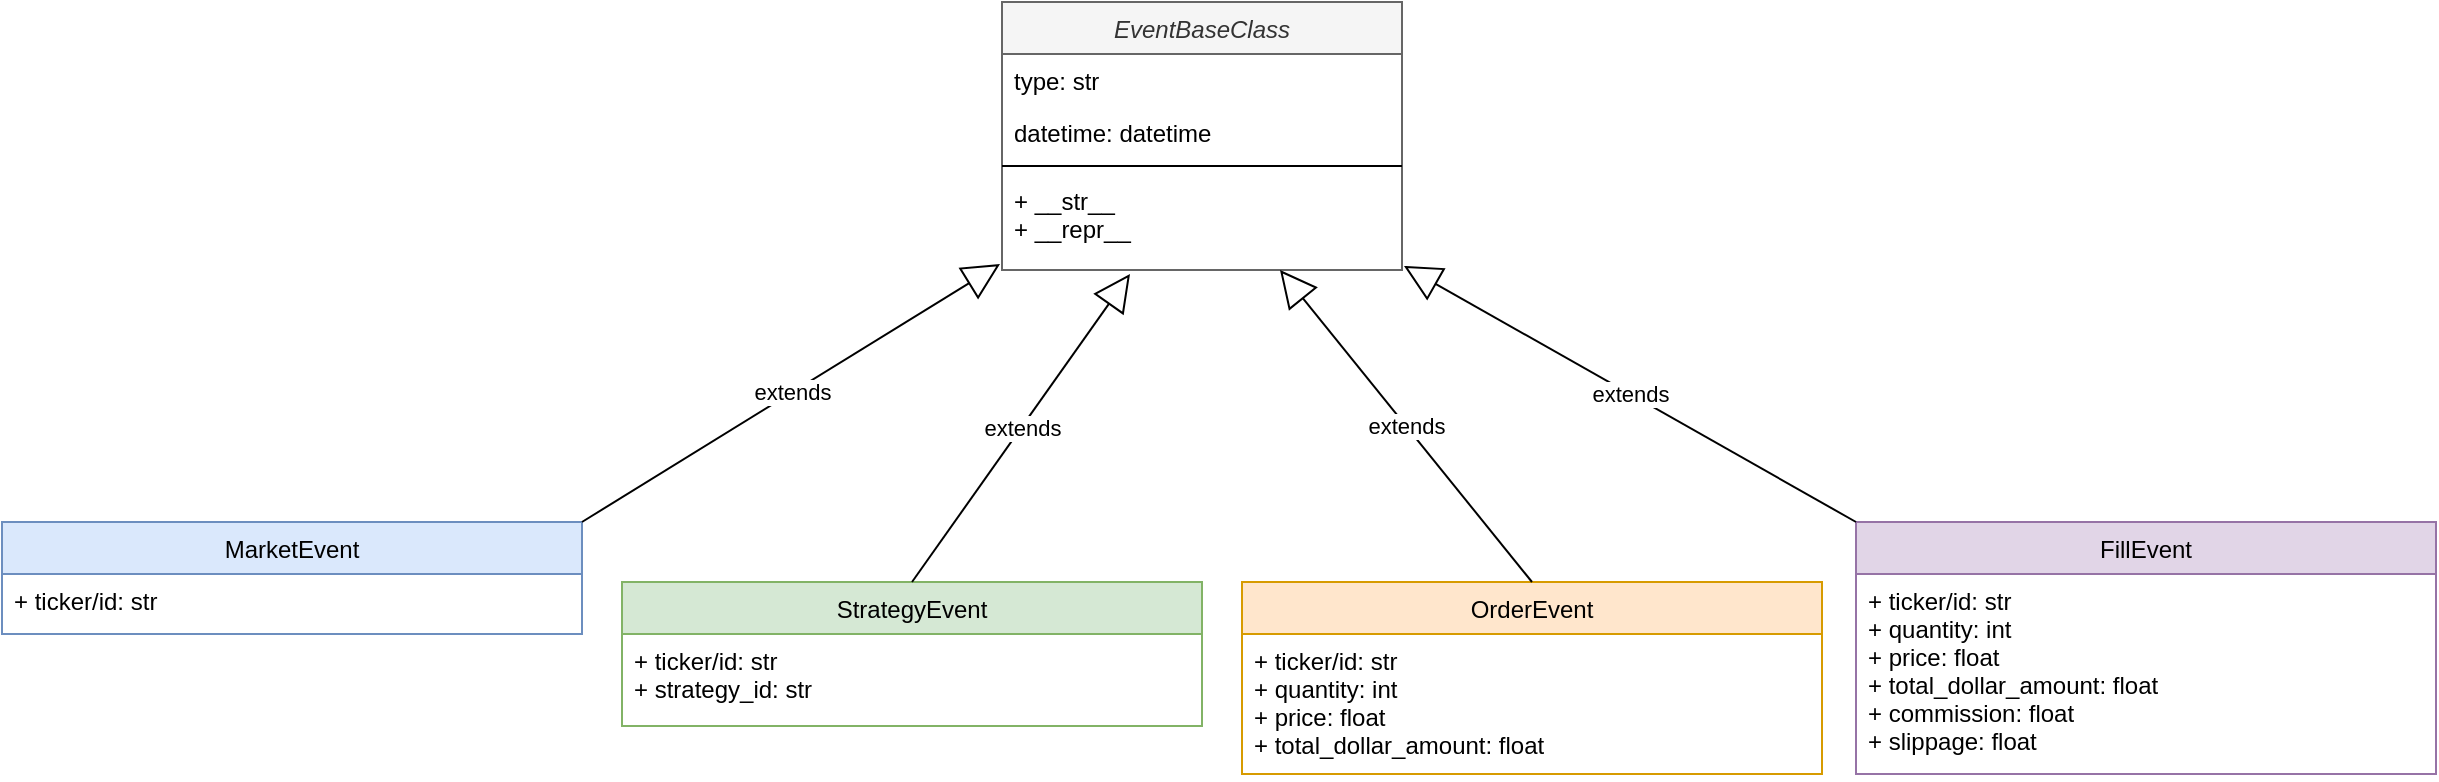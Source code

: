 <mxfile version="15.4.0" type="device"><diagram id="C5RBs43oDa-KdzZeNtuy" name="Page-1"><mxGraphModel dx="1933" dy="957" grid="1" gridSize="10" guides="1" tooltips="1" connect="1" arrows="1" fold="1" page="1" pageScale="1" pageWidth="827" pageHeight="1169" math="0" shadow="0"><root><mxCell id="WIyWlLk6GJQsqaUBKTNV-0"/><mxCell id="WIyWlLk6GJQsqaUBKTNV-1" parent="WIyWlLk6GJQsqaUBKTNV-0"/><mxCell id="zkfFHV4jXpPFQw0GAbJ--0" value="EventBaseClass" style="swimlane;fontStyle=2;align=center;verticalAlign=top;childLayout=stackLayout;horizontal=1;startSize=26;horizontalStack=0;resizeParent=1;resizeLast=0;collapsible=1;marginBottom=0;rounded=0;shadow=0;strokeWidth=1;fillColor=#f5f5f5;strokeColor=#666666;fontColor=#333333;" parent="WIyWlLk6GJQsqaUBKTNV-1" vertex="1"><mxGeometry x="110" y="410" width="200" height="134" as="geometry"><mxRectangle x="230" y="140" width="160" height="26" as="alternateBounds"/></mxGeometry></mxCell><mxCell id="zkfFHV4jXpPFQw0GAbJ--1" value="type: str" style="text;align=left;verticalAlign=top;spacingLeft=4;spacingRight=4;overflow=hidden;rotatable=0;points=[[0,0.5],[1,0.5]];portConstraint=eastwest;" parent="zkfFHV4jXpPFQw0GAbJ--0" vertex="1"><mxGeometry y="26" width="200" height="26" as="geometry"/></mxCell><mxCell id="zkfFHV4jXpPFQw0GAbJ--3" value="datetime: datetime" style="text;align=left;verticalAlign=top;spacingLeft=4;spacingRight=4;overflow=hidden;rotatable=0;points=[[0,0.5],[1,0.5]];portConstraint=eastwest;rounded=0;shadow=0;html=0;" parent="zkfFHV4jXpPFQw0GAbJ--0" vertex="1"><mxGeometry y="52" width="200" height="26" as="geometry"/></mxCell><mxCell id="zkfFHV4jXpPFQw0GAbJ--4" value="" style="line;html=1;strokeWidth=1;align=left;verticalAlign=middle;spacingTop=-1;spacingLeft=3;spacingRight=3;rotatable=0;labelPosition=right;points=[];portConstraint=eastwest;" parent="zkfFHV4jXpPFQw0GAbJ--0" vertex="1"><mxGeometry y="78" width="200" height="8" as="geometry"/></mxCell><mxCell id="zkfFHV4jXpPFQw0GAbJ--5" value="+ __str__&#10;+ __repr__" style="text;align=left;verticalAlign=top;spacingLeft=4;spacingRight=4;overflow=hidden;rotatable=0;points=[[0,0.5],[1,0.5]];portConstraint=eastwest;" parent="zkfFHV4jXpPFQw0GAbJ--0" vertex="1"><mxGeometry y="86" width="200" height="48" as="geometry"/></mxCell><mxCell id="Wa9zIzEjAA8lj4BKklNk-1" value="MarketEvent" style="swimlane;fontStyle=0;childLayout=stackLayout;horizontal=1;startSize=26;fillColor=#dae8fc;horizontalStack=0;resizeParent=1;resizeParentMax=0;resizeLast=0;collapsible=1;marginBottom=0;strokeColor=#6c8ebf;" parent="WIyWlLk6GJQsqaUBKTNV-1" vertex="1"><mxGeometry x="-390" y="670" width="290" height="56" as="geometry"/></mxCell><mxCell id="Wa9zIzEjAA8lj4BKklNk-2" value="+ ticker/id: str" style="text;strokeColor=none;fillColor=none;align=left;verticalAlign=top;spacingLeft=4;spacingRight=4;overflow=hidden;rotatable=0;points=[[0,0.5],[1,0.5]];portConstraint=eastwest;" parent="Wa9zIzEjAA8lj4BKklNk-1" vertex="1"><mxGeometry y="26" width="290" height="30" as="geometry"/></mxCell><mxCell id="Wa9zIzEjAA8lj4BKklNk-6" value="StrategyEvent" style="swimlane;fontStyle=0;childLayout=stackLayout;horizontal=1;startSize=26;fillColor=#d5e8d4;horizontalStack=0;resizeParent=1;resizeParentMax=0;resizeLast=0;collapsible=1;marginBottom=0;strokeColor=#82b366;" parent="WIyWlLk6GJQsqaUBKTNV-1" vertex="1"><mxGeometry x="-80" y="700" width="290" height="72" as="geometry"/></mxCell><mxCell id="Wa9zIzEjAA8lj4BKklNk-8" value="+ ticker/id: str&#10;+ strategy_id: str" style="text;strokeColor=none;fillColor=none;align=left;verticalAlign=top;spacingLeft=4;spacingRight=4;overflow=hidden;rotatable=0;points=[[0,0.5],[1,0.5]];portConstraint=eastwest;" parent="Wa9zIzEjAA8lj4BKklNk-6" vertex="1"><mxGeometry y="26" width="290" height="46" as="geometry"/></mxCell><mxCell id="Wa9zIzEjAA8lj4BKklNk-9" value="OrderEvent" style="swimlane;fontStyle=0;childLayout=stackLayout;horizontal=1;startSize=26;fillColor=#ffe6cc;horizontalStack=0;resizeParent=1;resizeParentMax=0;resizeLast=0;collapsible=1;marginBottom=0;strokeColor=#d79b00;" parent="WIyWlLk6GJQsqaUBKTNV-1" vertex="1"><mxGeometry x="230" y="700" width="290" height="96" as="geometry"/></mxCell><mxCell id="Wa9zIzEjAA8lj4BKklNk-11" value="+ ticker/id: str&#10;+ quantity: int&#10;+ price: float&#10;+ total_dollar_amount: float" style="text;strokeColor=none;fillColor=none;align=left;verticalAlign=top;spacingLeft=4;spacingRight=4;overflow=hidden;rotatable=0;points=[[0,0.5],[1,0.5]];portConstraint=eastwest;" parent="Wa9zIzEjAA8lj4BKklNk-9" vertex="1"><mxGeometry y="26" width="290" height="70" as="geometry"/></mxCell><mxCell id="Wa9zIzEjAA8lj4BKklNk-12" value="FillEvent" style="swimlane;fontStyle=0;childLayout=stackLayout;horizontal=1;startSize=26;fillColor=#e1d5e7;horizontalStack=0;resizeParent=1;resizeParentMax=0;resizeLast=0;collapsible=1;marginBottom=0;strokeColor=#9673a6;" parent="WIyWlLk6GJQsqaUBKTNV-1" vertex="1"><mxGeometry x="537" y="670" width="290" height="126" as="geometry"/></mxCell><mxCell id="Wa9zIzEjAA8lj4BKklNk-14" value="+ ticker/id: str&#10;+ quantity: int&#10;+ price: float&#10;+ total_dollar_amount: float&#10;+ commission: float&#10;+ slippage: float" style="text;strokeColor=none;fillColor=none;align=left;verticalAlign=top;spacingLeft=4;spacingRight=4;overflow=hidden;rotatable=0;points=[[0,0.5],[1,0.5]];portConstraint=eastwest;" parent="Wa9zIzEjAA8lj4BKklNk-12" vertex="1"><mxGeometry y="26" width="290" height="100" as="geometry"/></mxCell><mxCell id="Wa9zIzEjAA8lj4BKklNk-15" value="extends" style="endArrow=block;endSize=16;endFill=0;html=1;exitX=1;exitY=0;exitDx=0;exitDy=0;entryX=-0.005;entryY=0.938;entryDx=0;entryDy=0;entryPerimeter=0;" parent="WIyWlLk6GJQsqaUBKTNV-1" source="Wa9zIzEjAA8lj4BKklNk-1" target="zkfFHV4jXpPFQw0GAbJ--5" edge="1"><mxGeometry width="160" relative="1" as="geometry"><mxPoint x="420" y="430" as="sourcePoint"/><mxPoint x="580" y="430" as="targetPoint"/></mxGeometry></mxCell><mxCell id="Wa9zIzEjAA8lj4BKklNk-16" value="extends" style="endArrow=block;endSize=16;endFill=0;html=1;exitX=0;exitY=0;exitDx=0;exitDy=0;entryX=1.005;entryY=0.958;entryDx=0;entryDy=0;entryPerimeter=0;" parent="WIyWlLk6GJQsqaUBKTNV-1" source="Wa9zIzEjAA8lj4BKklNk-12" target="zkfFHV4jXpPFQw0GAbJ--5" edge="1"><mxGeometry width="160" relative="1" as="geometry"><mxPoint x="400" y="293.0" as="sourcePoint"/><mxPoint x="550" y="490" as="targetPoint"/></mxGeometry></mxCell><mxCell id="Wa9zIzEjAA8lj4BKklNk-17" value="extends" style="endArrow=block;endSize=16;endFill=0;html=1;exitX=0.5;exitY=0;exitDx=0;exitDy=0;entryX=0.695;entryY=1;entryDx=0;entryDy=0;entryPerimeter=0;" parent="WIyWlLk6GJQsqaUBKTNV-1" source="Wa9zIzEjAA8lj4BKklNk-9" target="zkfFHV4jXpPFQw0GAbJ--5" edge="1"><mxGeometry width="160" relative="1" as="geometry"><mxPoint x="400" y="841.5" as="sourcePoint"/><mxPoint x="553.8" y="625.2" as="targetPoint"/></mxGeometry></mxCell><mxCell id="Wa9zIzEjAA8lj4BKklNk-18" value="extends" style="endArrow=block;endSize=16;endFill=0;html=1;exitX=0.5;exitY=0;exitDx=0;exitDy=0;entryX=0.32;entryY=1.042;entryDx=0;entryDy=0;entryPerimeter=0;" parent="WIyWlLk6GJQsqaUBKTNV-1" source="Wa9zIzEjAA8lj4BKklNk-6" target="zkfFHV4jXpPFQw0GAbJ--5" edge="1"><mxGeometry width="160" relative="1" as="geometry"><mxPoint x="400" y="631.5" as="sourcePoint"/><mxPoint x="550.2" y="586.368" as="targetPoint"/></mxGeometry></mxCell></root></mxGraphModel></diagram></mxfile>